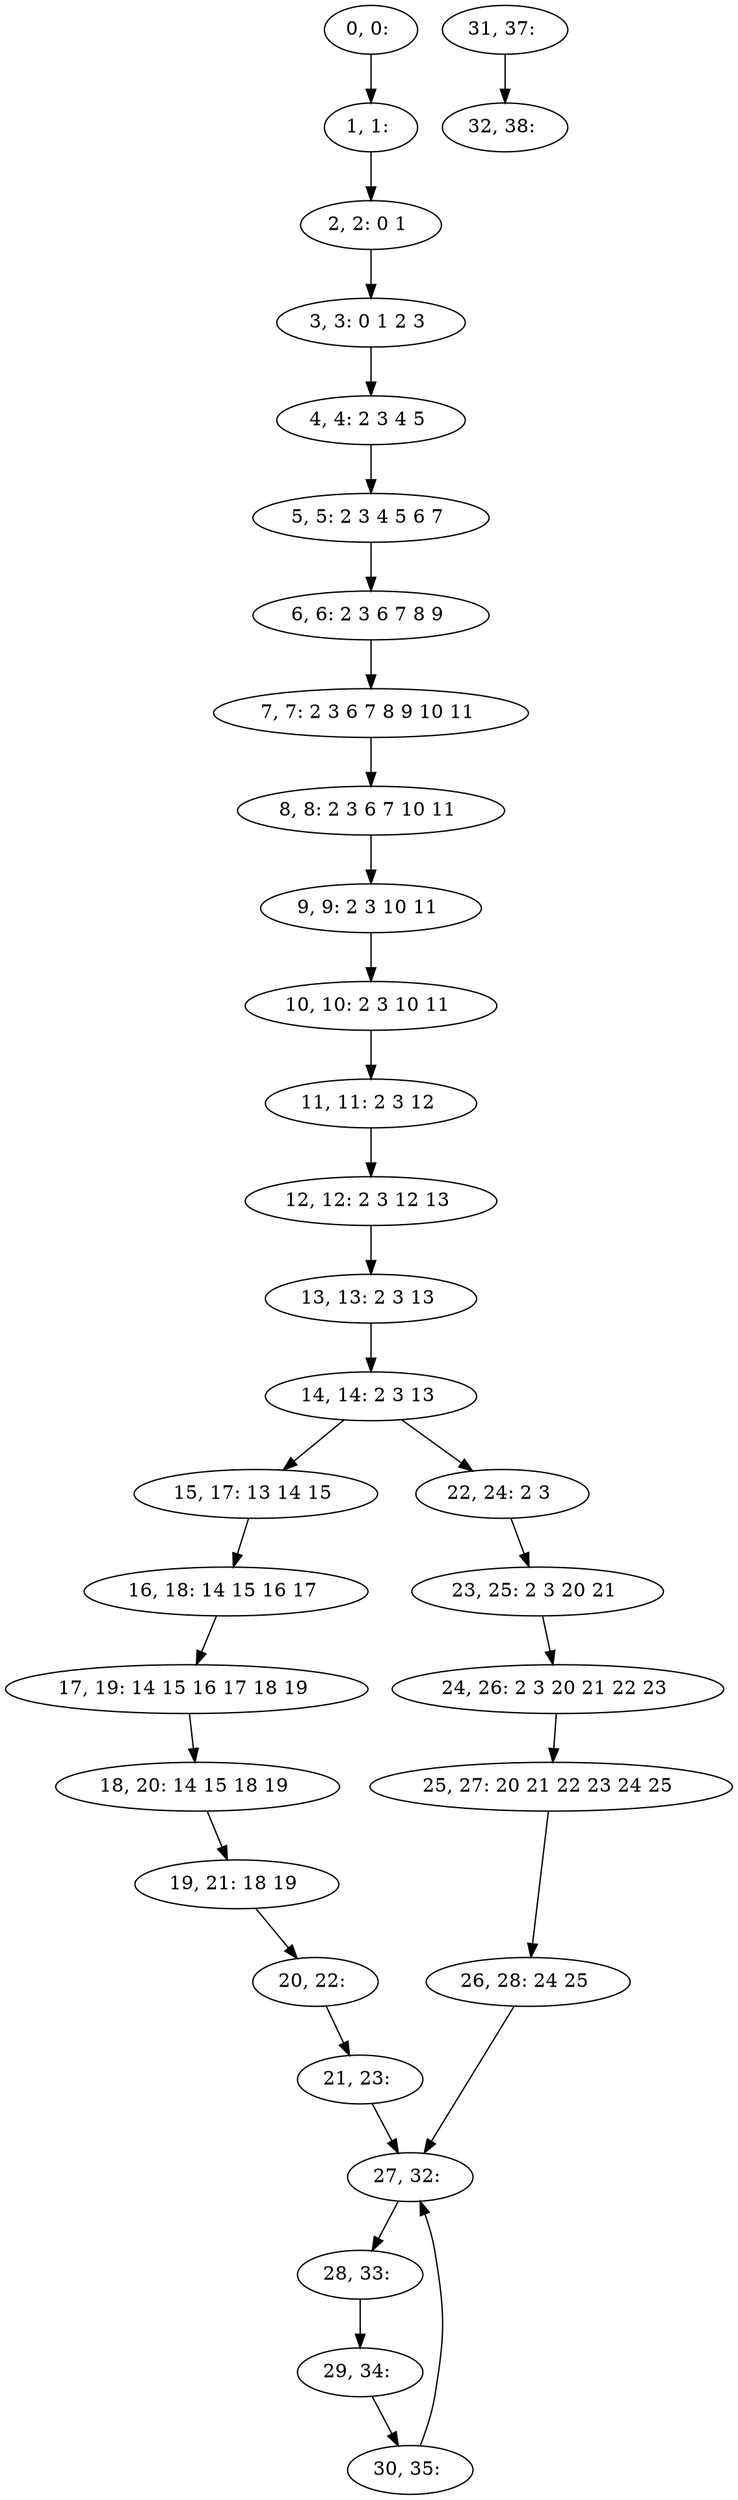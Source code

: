 digraph G {
0[label="0, 0: "];
1[label="1, 1: "];
2[label="2, 2: 0 1 "];
3[label="3, 3: 0 1 2 3 "];
4[label="4, 4: 2 3 4 5 "];
5[label="5, 5: 2 3 4 5 6 7 "];
6[label="6, 6: 2 3 6 7 8 9 "];
7[label="7, 7: 2 3 6 7 8 9 10 11 "];
8[label="8, 8: 2 3 6 7 10 11 "];
9[label="9, 9: 2 3 10 11 "];
10[label="10, 10: 2 3 10 11 "];
11[label="11, 11: 2 3 12 "];
12[label="12, 12: 2 3 12 13 "];
13[label="13, 13: 2 3 13 "];
14[label="14, 14: 2 3 13 "];
15[label="15, 17: 13 14 15 "];
16[label="16, 18: 14 15 16 17 "];
17[label="17, 19: 14 15 16 17 18 19 "];
18[label="18, 20: 14 15 18 19 "];
19[label="19, 21: 18 19 "];
20[label="20, 22: "];
21[label="21, 23: "];
22[label="22, 24: 2 3 "];
23[label="23, 25: 2 3 20 21 "];
24[label="24, 26: 2 3 20 21 22 23 "];
25[label="25, 27: 20 21 22 23 24 25 "];
26[label="26, 28: 24 25 "];
27[label="27, 32: "];
28[label="28, 33: "];
29[label="29, 34: "];
30[label="30, 35: "];
31[label="31, 37: "];
32[label="32, 38: "];
0->1 ;
1->2 ;
2->3 ;
3->4 ;
4->5 ;
5->6 ;
6->7 ;
7->8 ;
8->9 ;
9->10 ;
10->11 ;
11->12 ;
12->13 ;
13->14 ;
14->15 ;
14->22 ;
15->16 ;
16->17 ;
17->18 ;
18->19 ;
19->20 ;
20->21 ;
21->27 ;
22->23 ;
23->24 ;
24->25 ;
25->26 ;
26->27 ;
27->28 ;
28->29 ;
29->30 ;
30->27 ;
31->32 ;
}

